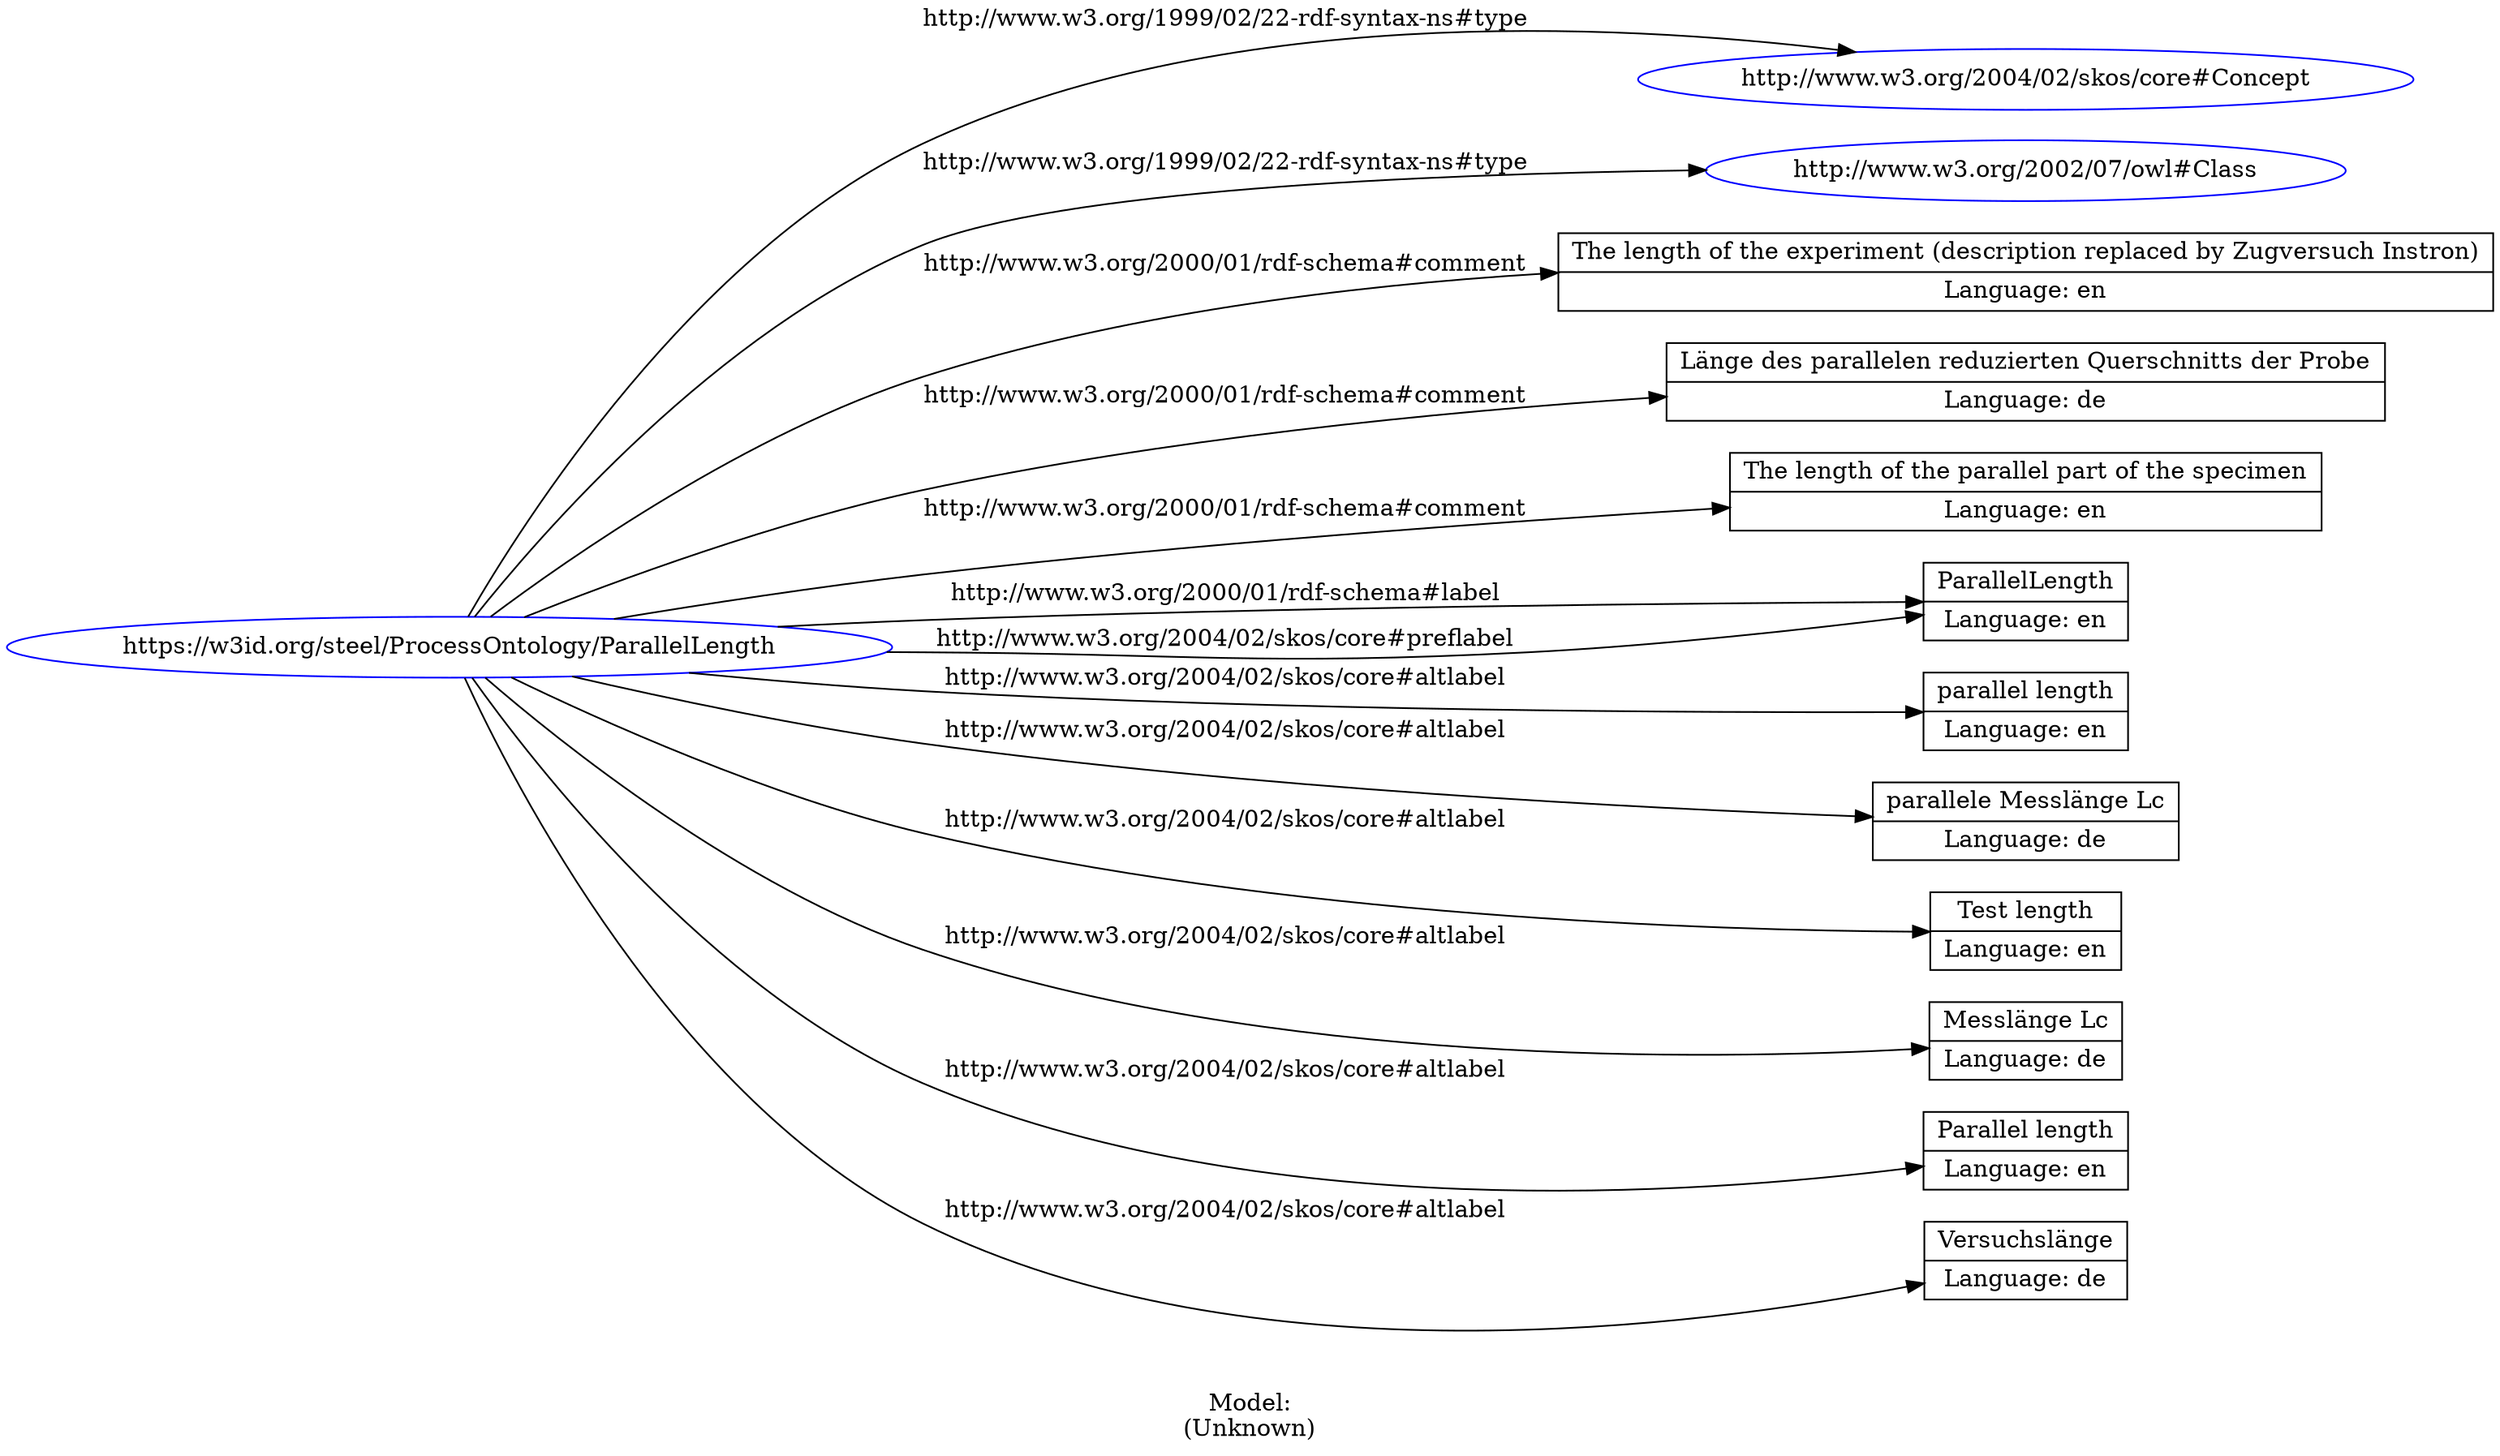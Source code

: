 digraph {
	rankdir = LR;
	charset="utf-8";

	"Rhttps://w3id.org/steel/ProcessOntology/ParallelLength" -> "Rhttp://www.w3.org/2004/02/skos/core#Concept" [ label="http://www.w3.org/1999/02/22-rdf-syntax-ns#type" ];
	"Rhttps://w3id.org/steel/ProcessOntology/ParallelLength" -> "Rhttp://www.w3.org/2002/07/owl#Class" [ label="http://www.w3.org/1999/02/22-rdf-syntax-ns#type" ];
	"Rhttps://w3id.org/steel/ProcessOntology/ParallelLength" -> "LThe length of the experiment (description replaced by Zugversuch Instron)|Language: en" [ label="http://www.w3.org/2000/01/rdf-schema#comment" ];
	"Rhttps://w3id.org/steel/ProcessOntology/ParallelLength" -> "LLänge des parallelen reduzierten Querschnitts der Probe|Language: de" [ label="http://www.w3.org/2000/01/rdf-schema#comment" ];
	"Rhttps://w3id.org/steel/ProcessOntology/ParallelLength" -> "LThe length of the parallel part of the specimen|Language: en" [ label="http://www.w3.org/2000/01/rdf-schema#comment" ];
	"Rhttps://w3id.org/steel/ProcessOntology/ParallelLength" -> "LParallelLength|Language: en" [ label="http://www.w3.org/2000/01/rdf-schema#label" ];
	"Rhttps://w3id.org/steel/ProcessOntology/ParallelLength" -> "Lparallel length|Language: en" [ label="http://www.w3.org/2004/02/skos/core#altlabel" ];
	"Rhttps://w3id.org/steel/ProcessOntology/ParallelLength" -> "Lparallele Messlänge Lc|Language: de" [ label="http://www.w3.org/2004/02/skos/core#altlabel" ];
	"Rhttps://w3id.org/steel/ProcessOntology/ParallelLength" -> "LTest length|Language: en" [ label="http://www.w3.org/2004/02/skos/core#altlabel" ];
	"Rhttps://w3id.org/steel/ProcessOntology/ParallelLength" -> "LMesslänge Lc|Language: de" [ label="http://www.w3.org/2004/02/skos/core#altlabel" ];
	"Rhttps://w3id.org/steel/ProcessOntology/ParallelLength" -> "LParallel length|Language: en" [ label="http://www.w3.org/2004/02/skos/core#altlabel" ];
	"Rhttps://w3id.org/steel/ProcessOntology/ParallelLength" -> "LVersuchslänge|Language: de" [ label="http://www.w3.org/2004/02/skos/core#altlabel" ];
	"Rhttps://w3id.org/steel/ProcessOntology/ParallelLength" -> "LParallelLength|Language: en" [ label="http://www.w3.org/2004/02/skos/core#preflabel" ];

	// Resources
	"Rhttps://w3id.org/steel/ProcessOntology/ParallelLength" [ label="https://w3id.org/steel/ProcessOntology/ParallelLength", shape = ellipse, color = blue ];
	"Rhttp://www.w3.org/2004/02/skos/core#Concept" [ label="http://www.w3.org/2004/02/skos/core#Concept", shape = ellipse, color = blue ];
	"Rhttp://www.w3.org/2002/07/owl#Class" [ label="http://www.w3.org/2002/07/owl#Class", shape = ellipse, color = blue ];

	// Anonymous nodes

	// Literals
	"LThe length of the experiment (description replaced by Zugversuch Instron)|Language: en" [ label="The length of the experiment (description replaced by Zugversuch Instron)|Language: en", shape = record ];
	"LLänge des parallelen reduzierten Querschnitts der Probe|Language: de" [ label="Länge des parallelen reduzierten Querschnitts der Probe|Language: de", shape = record ];
	"LThe length of the parallel part of the specimen|Language: en" [ label="The length of the parallel part of the specimen|Language: en", shape = record ];
	"LParallelLength|Language: en" [ label="ParallelLength|Language: en", shape = record ];
	"Lparallel length|Language: en" [ label="parallel length|Language: en", shape = record ];
	"Lparallele Messlänge Lc|Language: de" [ label="parallele Messlänge Lc|Language: de", shape = record ];
	"LTest length|Language: en" [ label="Test length|Language: en", shape = record ];
	"LMesslänge Lc|Language: de" [ label="Messlänge Lc|Language: de", shape = record ];
	"LParallel length|Language: en" [ label="Parallel length|Language: en", shape = record ];
	"LVersuchslänge|Language: de" [ label="Versuchslänge|Language: de", shape = record ];

	label="\n\nModel:\n(Unknown)";
}
